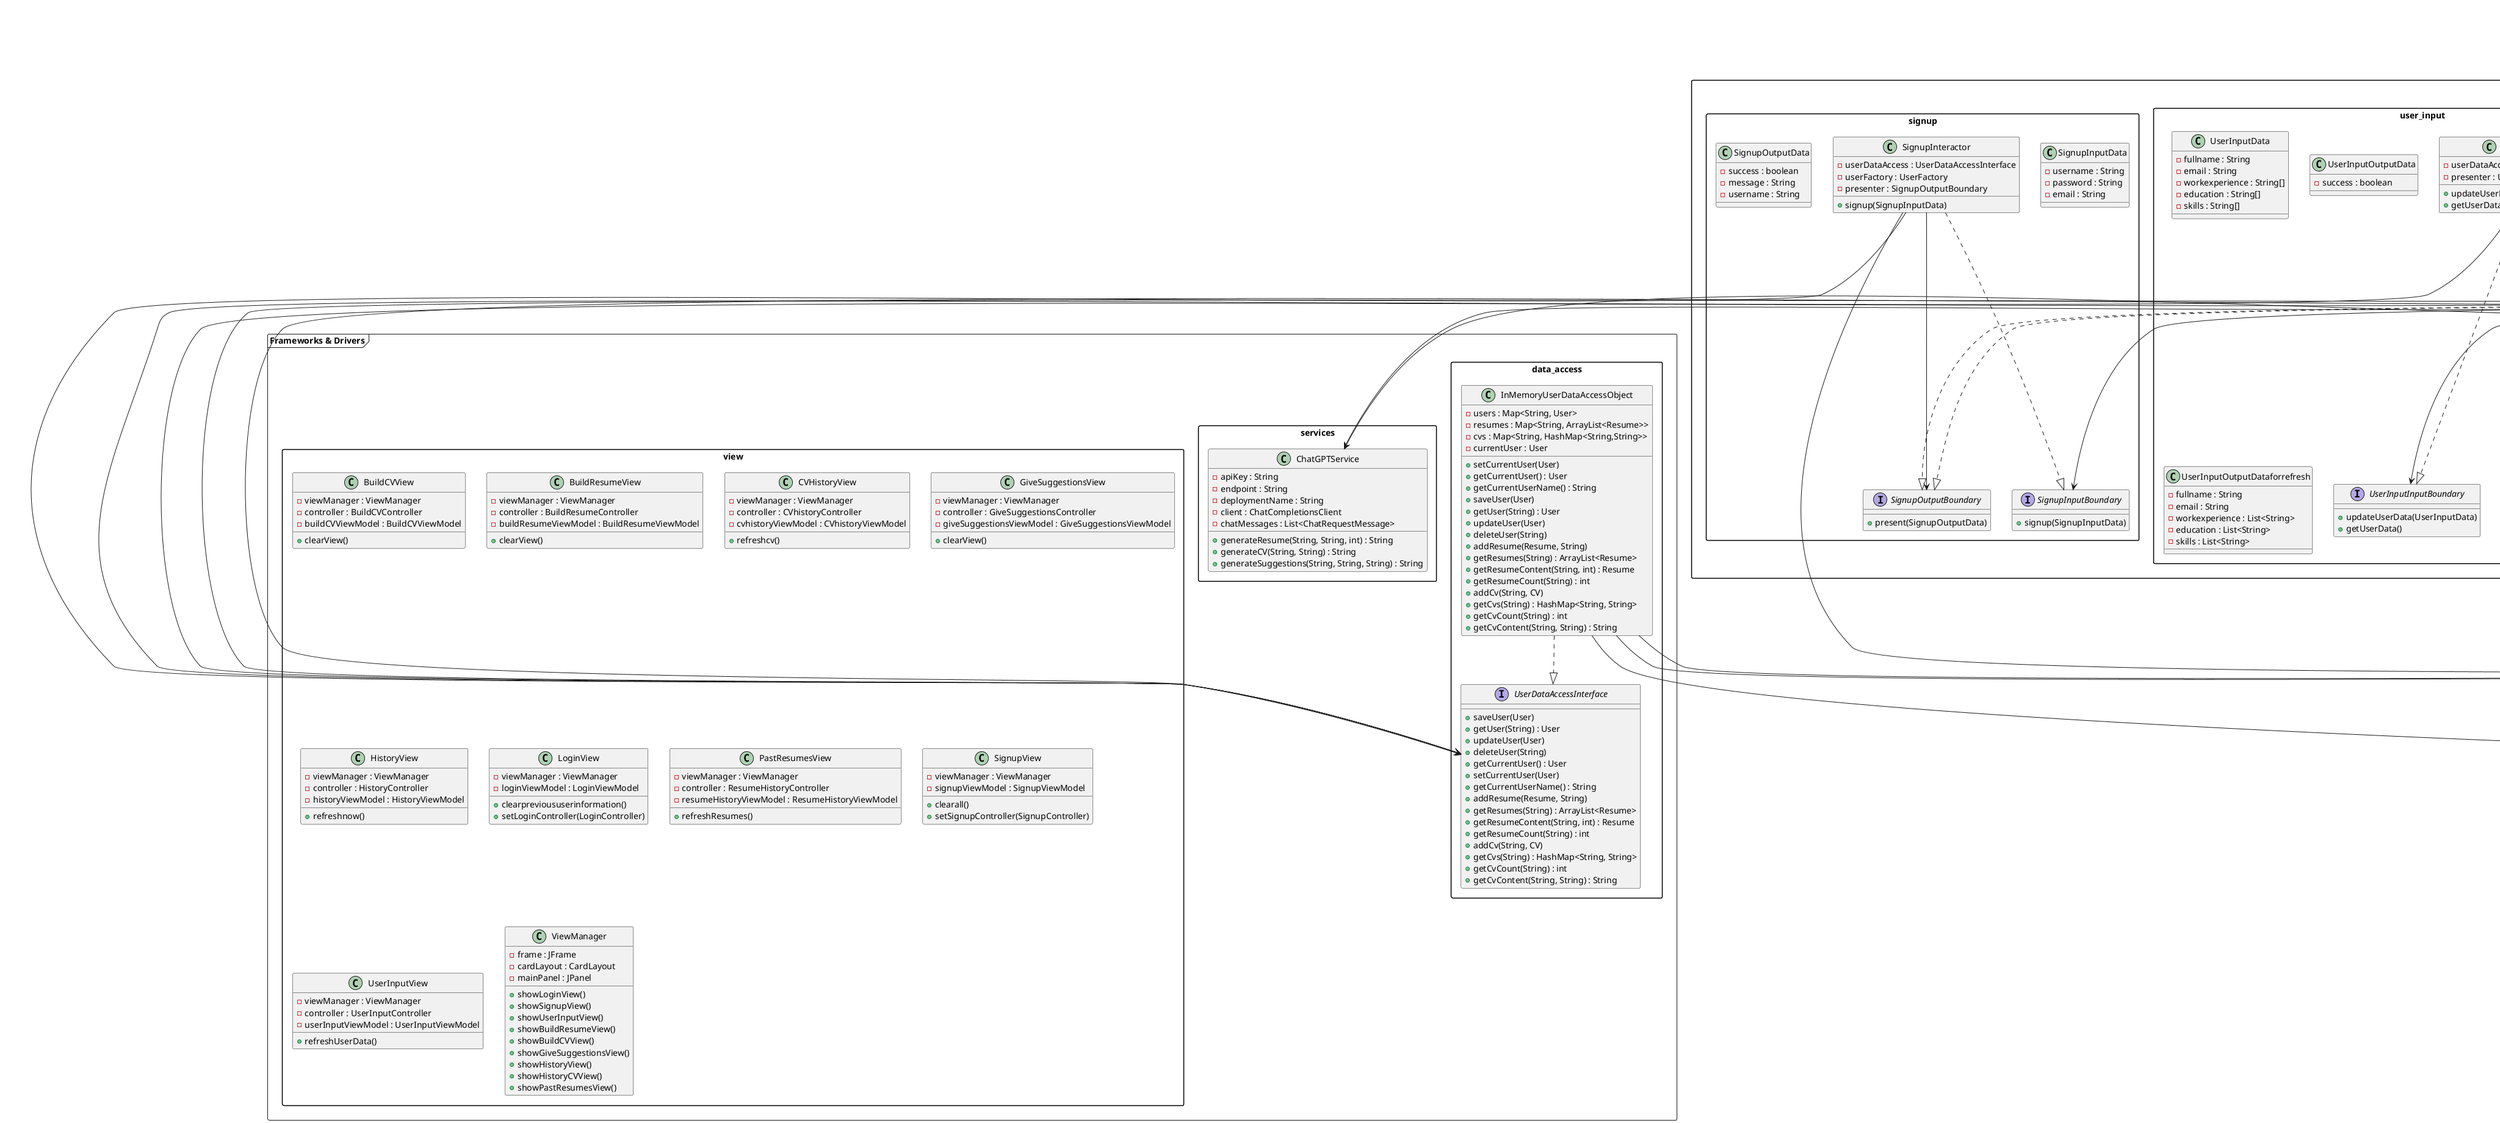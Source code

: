@startuml
skinparam packageStyle rectangle

' Enclose services, view, and data_access in "Frameworks & Drivers" frame
frame "Frameworks & Drivers" {
    ' Define package data_access
    package "data_access" {
        class InMemoryUserDataAccessObject {
            - users : Map<String, User>
            - resumes : Map<String, ArrayList<Resume>>
            - cvs : Map<String, HashMap<String,String>>
            - currentUser : User
            + setCurrentUser(User)
            + getCurrentUser() : User
            + getCurrentUserName() : String
            + saveUser(User)
            + getUser(String) : User
            + updateUser(User)
            + deleteUser(String)
            + addResume(Resume, String)
            + getResumes(String) : ArrayList<Resume>
            + getResumeContent(String, int) : Resume
            + getResumeCount(String) : int
            + addCv(String, CV)
            + getCvs(String) : HashMap<String, String>
            + getCvCount(String) : int
            + getCvContent(String, String) : String
        }
        interface UserDataAccessInterface {
            + saveUser(User)
            + getUser(String) : User
            + updateUser(User)
            + deleteUser(String)
            + getCurrentUser() : User
            + setCurrentUser(User)
            + getCurrentUserName() : String
            + addResume(Resume, String)
            + getResumes(String) : ArrayList<Resume>
            + getResumeContent(String, int) : Resume
            + getResumeCount(String) : int
            + addCv(String, CV)
            + getCvs(String) : HashMap<String, String>
            + getCvCount(String) : int
            + getCvContent(String, String) : String
        }
        InMemoryUserDataAccessObject ..|> UserDataAccessInterface
    }

    ' Define package services
    package "services" {
        class ChatGPTService {
            - apiKey : String
            - endpoint : String
            - deploymentName : String
            - client : ChatCompletionsClient
            - chatMessages : List<ChatRequestMessage>
            + generateResume(String, String, int) : String
            + generateCV(String, String) : String
            + generateSuggestions(String, String, String) : String
        }
    }

    ' Define package view
    package "view" {
        class BuildCVView {
            - viewManager : ViewManager
            - controller : BuildCVController
            - buildCVViewModel : BuildCVViewModel
            + clearView()
        }
        class BuildResumeView {
            - viewManager : ViewManager
            - controller : BuildResumeController
            - buildResumeViewModel : BuildResumeViewModel
            + clearView()
        }
        class CVHistoryView {
            - viewManager : ViewManager
            - controller : CVhistoryController
            - cvhistoryViewModel : CVhistoryViewModel
            + refreshcv()
        }
        class GiveSuggestionsView {
            - viewManager : ViewManager
            - controller : GiveSuggestionsController
            - giveSuggestionsViewModel : GiveSuggestionsViewModel
            + clearView()
        }
        class HistoryView {
            - viewManager : ViewManager
            - controller : HistoryController
            - historyViewModel : HistoryViewModel
            + refreshnow()
        }
        class LoginView {
            - viewManager : ViewManager
            - loginViewModel : LoginViewModel
            + clearprevioususerinformation()
            + setLoginController(LoginController)
        }
        class PastResumesView {
            - viewManager : ViewManager
            - controller : ResumeHistoryController
            - resumeHistoryViewModel : ResumeHistoryViewModel
            + refreshResumes()
        }
        class SignupView {
            - viewManager : ViewManager
            - signupViewModel : SignupViewModel
            + clearall()
            + setSignupController(SignupController)
        }
        class UserInputView {
            - viewManager : ViewManager
            - controller : UserInputController
            - userInputViewModel : UserInputViewModel
            + refreshUserData()
        }
        class ViewManager {
            - frame : JFrame
            - cardLayout : CardLayout
            - mainPanel : JPanel
            + showLoginView()
            + showSignupView()
            + showUserInputView()
            + showBuildResumeView()
            + showBuildCVView()
            + showGiveSuggestionsView()
            + showHistoryView()
            + showHistoryCVView()
            + showPastResumesView()
        }
    }
}

' Define package entity
package "entity" {
    class CommonCV {
        - cv : String
        - name : String
        + getCv() : String
        + setCv(String)
        + getName() : String
        + setName(String)
    }
    class CommonCVFactory {
        + createCV() : CV
    }
    class CommonResume {
        - resumeName : String
        - resumeContent : String
        + getResumeName() : String
        + setResumeName(String)
        + getResumeContent() : String
        + setResumeContent(String)
    }
    class CommonResumeFactory {
        + createResume() : Resume
    }
    class CommonUser {
        - username : String
        - password : String
        - email : String
        - fullName : String
        - workExperience : List<String>
        - education : List<String>
        - skills : List<String>
        + getUsername() : String
        + setUsername(String)
        + getPassword() : String
        + setPassword(String)
        + getEmail() : String
        + setEmail(String)
        + getFullName() : String
        + setFullName(String)
        + getWorkExperience() : List<String>
        + setWorkExperience(List<String>)
        + getEducation() : List<String>
        + setEducation(List<String>)
        + getSkills() : List<String>
        + setSkills(List<String>)
    }
    class CommonUserFactory {
        + createUser() : User
    }
    interface CV {
        + getName() : String
        + setName(String)
        + getCv() : String
        + setCv(String)
    }
    interface CVFactory {
        + createCV() : CV
    }
    interface Resume {
        + getResumeName() : String
        + setResumeName(String)
        + getResumeContent() : String
        + setResumeContent(String)
    }
    interface ResumeFactory {
        + createResume() : Resume
    }
    interface User {
        + getUsername() : String
        + setUsername(String)
        + getPassword() : String
        + setPassword(String)
        + getEmail() : String
        + setEmail(String)
        + getFullName() : String
        + setFullName(String)
        + getWorkExperience() : List<String>
        + setWorkExperience(List<String>)
        + getEducation() : List<String>
        + setEducation(List<String>)
        + getSkills() : List<String>
        + setSkills(List<String>)
    }
    interface UserFactory {
        + createUser() : User
    }

    CommonCV ..|> CV
    CommonCVFactory ..|> CVFactory
    CommonResume ..|> Resume
    CommonResumeFactory ..|> ResumeFactory
    CommonUser ..|> User
    CommonUserFactory ..|> UserFactory
}

' Define package interface_adapter
package "interface_adapter" {
    class ViewModel {
        - support : PropertyChangeSupport
        - state : T
        + getState() : T
        + setState(T)
        + firePropertyChanged()
        + addPropertyChangeListener(PropertyChangeListener)
    }
}

' Define package use_case.build_cv
package "use_case.build_cv" {
    interface BuildCVInputBoundary {
        + buildCV(BuildCVInputData)
    }
    class BuildCVInputData {
        - jobDescription : String
        - cvTitle : String
    }
    class BuildCVInteractor {
        - userDataAccess : UserDataAccessInterface
        - presenter : BuildCVOutputBoundary
        - chatGPTService : ChatGPTService
        + buildCV(BuildCVInputData)
    }
    interface BuildCVOutputBoundary {
        + present(BuildCVOutputData)
    }
    class BuildCVOutputData {
        - formattedCV : String
        - message : String
    }
    BuildCVInteractor ..|> BuildCVInputBoundary
}

' Define package interface_adapter.build_cv
package "interface_adapter.build_cv" {
    class BuildCVController {
        - interactor : BuildCVInputBoundary
        + buildCV(BuildCVInputData)
    }
    class BuildCVPresenter {
        - viewModel : BuildCVViewModel
        + present(BuildCVOutputData)
    }
    class BuildCVViewModel {
        - formattedCV : String
        - message : String
        + getFormattedCV() : String
        + setFormattedCV(String)
        + getMessage() : String
        + setMessage(String)
    }
    class BuildCVState {
        - formattedCV : String
        - message : String
    }
    BuildCVPresenter ..|> BuildCVOutputBoundary
    BuildCVViewModel --> BuildCVState
    BuildCVViewModel --|> ViewModel : extends
}

' Define package use_case.build_resume
package "use_case.build_resume" {
    interface BuildResumeInputBoundary {
        + buildResume(BuildResumeInputData)
    }
    class BuildResumeInputData {
        - username : String
        - userInfo : String
        - jobDescription : String
        - templateNumber : int
    }
    class BuildResumeInteractor {
        - userDataAccess : UserDataAccessInterface
        - presenter : BuildResumeOutputBoundary
        - chatGPTService : ChatGPTService
        - resumeFactory : ResumeFactory
        + buildResume(BuildResumeInputData)
    }
    interface BuildResumeOutputBoundary {
        + present(BuildResumeOutputData)
    }
    class BuildResumeOutputData {
        - formattedResume : String
        - message : String
    }
    BuildResumeInteractor ..|> BuildResumeInputBoundary
}

' Define package interface_adapter.build_resume
package "interface_adapter.build_resume" {
    class BuildResumeController {
        - interactor : BuildResumeInputBoundary
        + buildResume(BuildResumeInputData)
    }
    class BuildResumePresenter {
        - buildResumeViewModel : BuildResumeViewModel
        + present(BuildResumeOutputData)
    }
    class BuildResumeViewModel {
        - formattedResume : String
        - message : String
        + getFormattedResume() : String
        + setFormattedResume(String)
        + getMessage() : String
        + setMessage(String)
    }
    class BuildResumeState {
        - formattedResume : String
        - message : String
    }
    BuildResumePresenter ..|> BuildResumeOutputBoundary
    BuildResumeViewModel --> BuildResumeState
    BuildResumeViewModel --|> ViewModel : extends
}

' Define package use_case.login
package "use_case.login" {
    interface LoginInputBoundary {
        + login(LoginInputData)
    }
    class LoginInputData {
        - username : String
        - password : String
    }
    class LoginInteractor {
        - userDataAccess : UserDataAccessInterface
        - presenter : LoginOutputBoundary
        + login(LoginInputData)
    }
    interface LoginOutputBoundary {
        + present(LoginOutputData)
    }
    class LoginOutputData {
        - success : boolean
        - message : String
    }
    LoginInteractor ..|> LoginInputBoundary
}

' Define package interface_adapter.login
package "interface_adapter.login" {
    class LoginController {
        - interactor : LoginInputBoundary
        + login(String, String)
    }
    class LoginPresenter {
        - viewModel : LoginViewModel
        + present(LoginOutputData)
    }
    class LoginViewModel {
        - success : boolean
        - message : String
        - user : User
        + isSuccess() : boolean
        + setSuccess(boolean)
        + getMessage() : String
        + setMessage(String)
        + getUser() : User
        + setUser(User)
    }
    class LoginState {
        - userName : String
        - password : String
        - message : String
    }
    LoginPresenter ..|> LoginOutputBoundary
    LoginViewModel --> LoginState
    LoginViewModel --|> ViewModel : extends
}

' Define package use_case.signup
package "use_case.signup" {
    interface SignupInputBoundary {
        + signup(SignupInputData)
    }
    class SignupInputData {
        - username : String
        - password : String
        - email : String
    }
    class SignupInteractor {
        - userDataAccess : UserDataAccessInterface
        - userFactory : UserFactory
        - presenter : SignupOutputBoundary
        + signup(SignupInputData)
    }
    interface SignupOutputBoundary {
        + present(SignupOutputData)
    }
    class SignupOutputData {
        - success : boolean
        - message : String
        - username : String
    }
    SignupInteractor ..|> SignupInputBoundary
}

' Define package interface_adapter.signup
package "interface_adapter.signup" {
    class SignupController {
        - interactor : SignupInputBoundary
        + signup(String, String, String)
    }
    class SignupPresenter {
        - viewModel : SignupViewModel
        - loginViewModel : LoginViewModel
        + present(SignupOutputData)
    }
    class SignupViewModel {
        - success : boolean
        - message : String
        + isSuccess() : boolean
        + setSuccess(boolean)
        + getMessage() : String
        + setMessage(String)
    }
    class SignupState {
        - userName : String
        - email : String
        - password : String
    }
    SignupPresenter ..|> SignupOutputBoundary
    SignupViewModel --> SignupState
    SignupViewModel --|> ViewModel : extends
}

' Define package use_case.user_input
package "use_case.user_input" {
    interface UserInputInputBoundary {
        + updateUserData(UserInputData)
        + getUserData()
    }
    class UserInputData {
        - fullname : String
        - email : String
        - workexperience : String[]
        - education : String[]
        - skills : String[]
    }
    class UserInputInteractor {
        - userDataAccess : UserDataAccessInterface
        - presenter : UserInputOutputBoundary
        + updateUserData(UserInputData)
        + getUserData()
    }
    interface UserInputOutputBoundary {
        + present(UserInputOutputData)
        + refresh(UserInputOutputDataforrefresh)
    }
    class UserInputOutputData {
        - success : boolean
    }
    class UserInputOutputDataforrefresh {
        - fullname : String
        - email : String
        - workexperience : List<String>
        - education : List<String>
        - skills : List<String>
    }
    UserInputInteractor ..|> UserInputInputBoundary
}

' Define package interface_adapter.user_input
package "interface_adapter.user_input" {
    class UserInputController {
        - interactor : UserInputInputBoundary
        + updateUserData(UserInputData)
        + refreshUserData()
    }
    class UserInputPresenter {
        - viewModel : UserInputViewModel
        + present(UserInputOutputData)
        + refresh(UserInputOutputDataforrefresh)
    }
    class UserInputViewModel {
        - success : boolean
        - fullname : String
        - email : String
        - workexperience : List<String>
        - education : List<String>
        - skills : List<String>
        + isSuccess() : boolean
        + setSuccess(boolean)
        + getFullname() : String
        + setFullname(String)
        + getEmail() : String
        + setEmail(String)
        + getWorkexperience() : List<String>
        + setWorkexperience(List<String>)
        + getEducation() : List<String>
        + setEducation(List<String>)
        + getSkills() : List<String>
        + setSkills(List<String>)
    }
    class InputUserState {
        - success : boolean
        - fullname : String
        - email : String
        - workexperience : List<String>
        - education : List<String>
        - skills : List<String>
    }
    UserInputPresenter ..|> UserInputOutputBoundary
    UserInputViewModel --> InputUserState
    UserInputViewModel --|> ViewModel : extends
}

' Define relationships between classes
InMemoryUserDataAccessObject --> User
InMemoryUserDataAccessObject --> Resume
InMemoryUserDataAccessObject --> CV

BuildCVController --> BuildCVInputBoundary
BuildCVPresenter ..|> BuildCVOutputBoundary
BuildCVInteractor --> BuildCVOutputBoundary
BuildCVInteractor --> UserDataAccessInterface
BuildCVInteractor --> ChatGPTService
BuildCVViewModel --|> ViewModel : extends

BuildResumeController --> BuildResumeInputBoundary
BuildResumePresenter ..|> BuildResumeOutputBoundary
BuildResumeInteractor --> BuildResumeOutputBoundary
BuildResumeInteractor --> UserDataAccessInterface
BuildResumeInteractor --> ChatGPTService
BuildResumeViewModel --|> ViewModel : extends

LoginController --> LoginInputBoundary
LoginPresenter ..|> LoginOutputBoundary
LoginInteractor --> LoginOutputBoundary
LoginInteractor --> UserDataAccessInterface
LoginViewModel --|> ViewModel : extends

SignupController --> SignupInputBoundary
SignupPresenter ..|> SignupOutputBoundary
SignupInteractor --> SignupOutputBoundary
SignupInteractor --> UserDataAccessInterface
SignupInteractor --> UserFactory
SignupViewModel --|> ViewModel : extends

UserInputController --> UserInputInputBoundary
UserInputPresenter ..|> UserInputOutputBoundary
UserInputInteractor --> UserInputOutputBoundary
UserInputInteractor --> UserDataAccessInterface
UserInputViewModel --|> ViewModel : extends

@enduml
